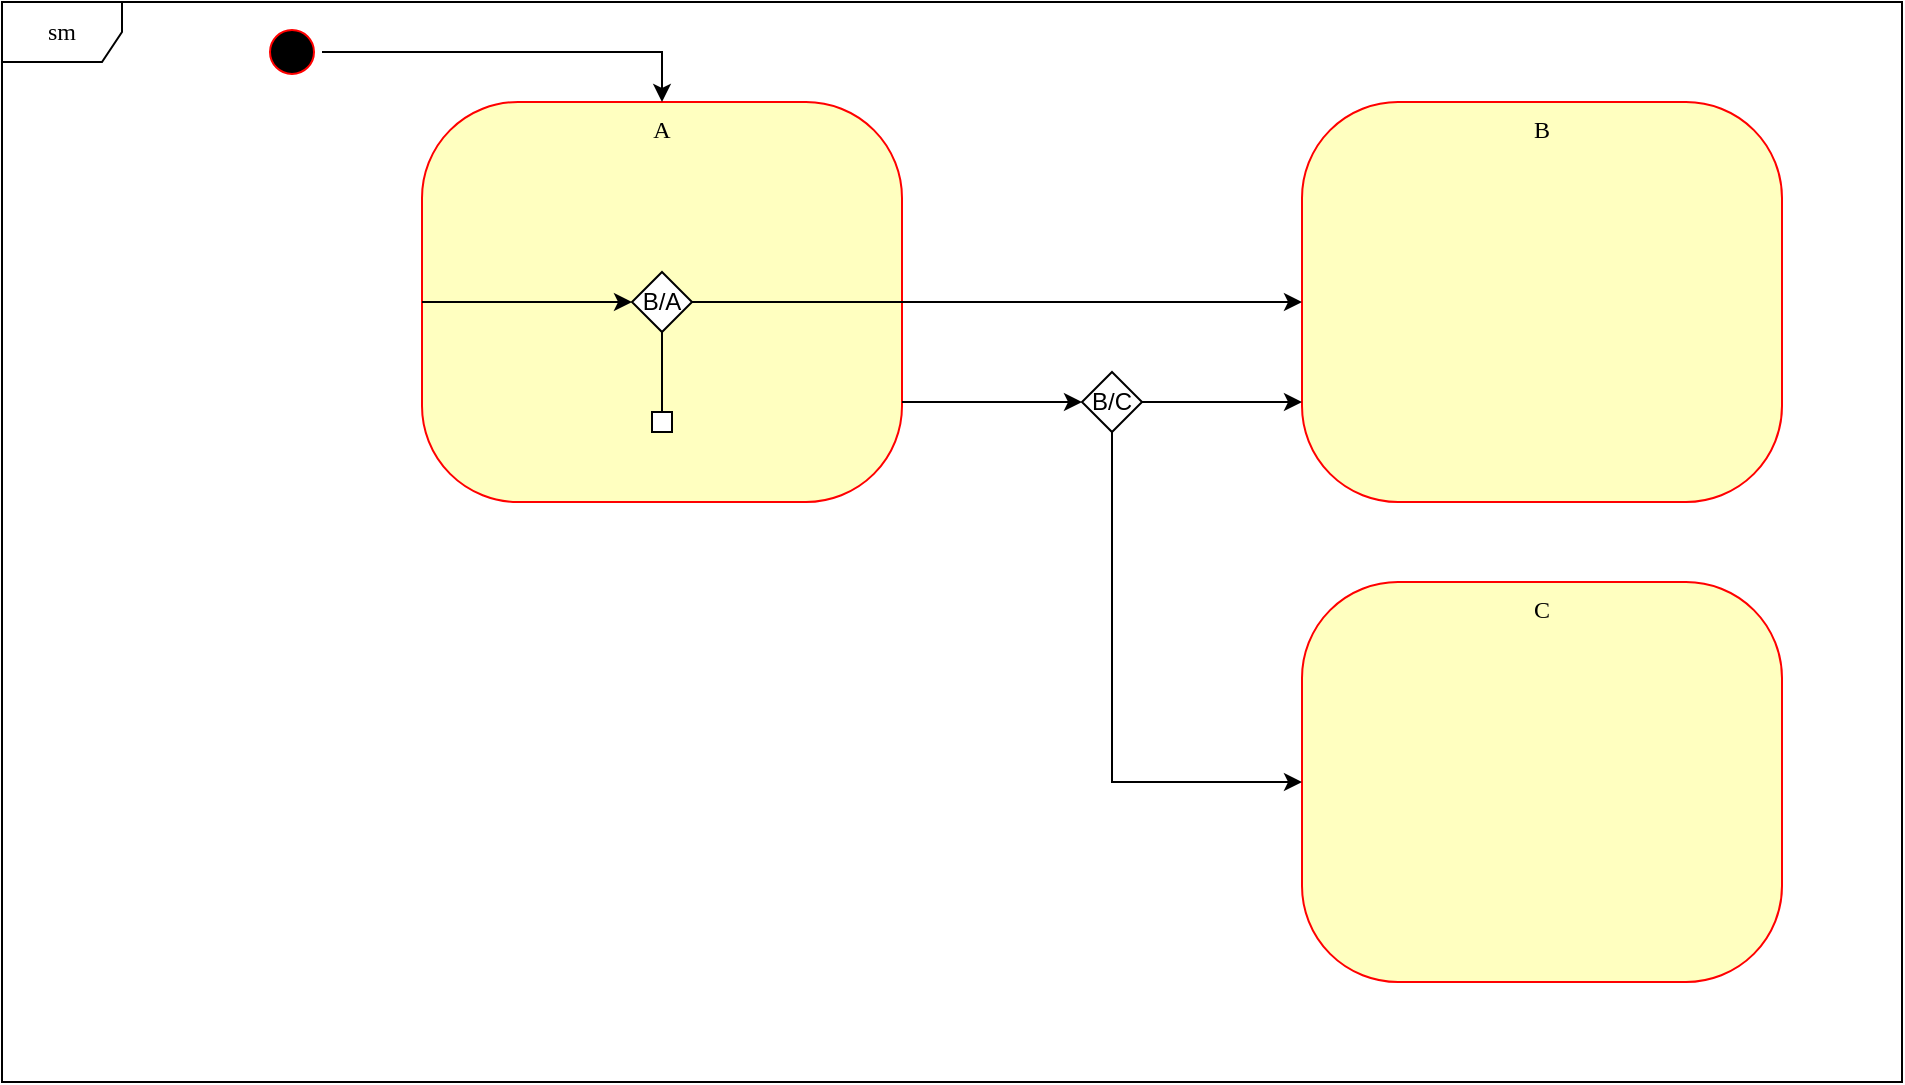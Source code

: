 <mxfile version="20.2.3" type="device"><diagram id="YKBjTKGMOBF2p5uhFZQw" name="choices"><mxGraphModel dx="916" dy="857" grid="1" gridSize="10" guides="1" tooltips="1" connect="1" arrows="1" fold="1" page="1" pageScale="1" pageWidth="850" pageHeight="1100" math="0" shadow="0"><root><mxCell id="0"/><mxCell id="1" parent="0"/><mxCell id="twPTelytEAIwxnEzPvE8-1" value="sm" style="shape=umlFrame;whiteSpace=wrap;html=1;rounded=1;shadow=0;comic=0;labelBackgroundColor=none;strokeWidth=1;fontFamily=Verdana;fontSize=12;align=center;" parent="1" vertex="1"><mxGeometry x="30" y="30" width="950" height="540" as="geometry"/></mxCell><mxCell id="twPTelytEAIwxnEzPvE8-2" value="A" style="rounded=1;whiteSpace=wrap;html=1;arcSize=24;fillColor=#ffffc0;strokeColor=#ff0000;shadow=0;comic=0;labelBackgroundColor=none;fontFamily=Verdana;fontSize=12;fontColor=#000000;align=center;verticalAlign=top;" parent="1" vertex="1"><mxGeometry x="240" y="80" width="240" height="200" as="geometry"/></mxCell><mxCell id="twPTelytEAIwxnEzPvE8-3" value="B" style="rounded=1;whiteSpace=wrap;html=1;arcSize=24;fillColor=#ffffc0;strokeColor=#ff0000;shadow=0;comic=0;labelBackgroundColor=none;fontFamily=Verdana;fontSize=12;fontColor=#000000;align=center;verticalAlign=top;" parent="1" vertex="1"><mxGeometry x="680" y="80" width="240" height="200" as="geometry"/></mxCell><mxCell id="twPTelytEAIwxnEzPvE8-8" style="edgeStyle=orthogonalEdgeStyle;rounded=0;orthogonalLoop=1;jettySize=auto;html=1;" parent="1" source="twPTelytEAIwxnEzPvE8-9" target="twPTelytEAIwxnEzPvE8-2" edge="1"><mxGeometry relative="1" as="geometry"/></mxCell><mxCell id="twPTelytEAIwxnEzPvE8-9" value="" style="ellipse;html=1;shape=startState;fillColor=#000000;strokeColor=#ff0000;rounded=1;shadow=0;comic=0;labelBackgroundColor=none;fontFamily=Verdana;fontSize=12;fontColor=#000000;align=center;direction=south;" parent="1" vertex="1"><mxGeometry x="160" y="40" width="30" height="30" as="geometry"/></mxCell><mxCell id="twPTelytEAIwxnEzPvE8-14" style="rounded=0;orthogonalLoop=1;jettySize=auto;html=1;entryX=0;entryY=0.5;entryDx=0;entryDy=0;exitX=1;exitY=0.75;exitDx=0;exitDy=0;" parent="1" source="twPTelytEAIwxnEzPvE8-2" target="8lL4V4ylc4chIpqy5Nob-2" edge="1"><mxGeometry relative="1" as="geometry"/></mxCell><mxCell id="8lL4V4ylc4chIpqy5Nob-2" value="B/C" style="rhombus;whiteSpace=wrap;html=1;" parent="1" vertex="1"><mxGeometry x="570" y="215" width="30" height="30" as="geometry"/></mxCell><mxCell id="8lL4V4ylc4chIpqy5Nob-5" style="rounded=0;orthogonalLoop=1;jettySize=auto;html=1;exitX=1;exitY=0.5;exitDx=0;exitDy=0;entryX=0;entryY=0.75;entryDx=0;entryDy=0;" parent="1" source="8lL4V4ylc4chIpqy5Nob-2" target="twPTelytEAIwxnEzPvE8-3" edge="1"><mxGeometry relative="1" as="geometry"><mxPoint x="490" y="190" as="sourcePoint"/><mxPoint x="550" y="190" as="targetPoint"/></mxGeometry></mxCell><mxCell id="8lL4V4ylc4chIpqy5Nob-7" value="C" style="rounded=1;whiteSpace=wrap;html=1;arcSize=24;fillColor=#ffffc0;strokeColor=#ff0000;shadow=0;comic=0;labelBackgroundColor=none;fontFamily=Verdana;fontSize=12;fontColor=#000000;align=center;verticalAlign=top;" parent="1" vertex="1"><mxGeometry x="680" y="320" width="240" height="200" as="geometry"/></mxCell><mxCell id="8lL4V4ylc4chIpqy5Nob-8" style="rounded=0;orthogonalLoop=1;jettySize=auto;html=1;exitX=0.5;exitY=1;exitDx=0;exitDy=0;entryX=0;entryY=0.5;entryDx=0;entryDy=0;edgeStyle=orthogonalEdgeStyle;" parent="1" source="8lL4V4ylc4chIpqy5Nob-2" target="8lL4V4ylc4chIpqy5Nob-7" edge="1"><mxGeometry relative="1" as="geometry"><mxPoint x="600" y="190" as="sourcePoint"/><mxPoint x="690" y="190" as="targetPoint"/></mxGeometry></mxCell><mxCell id="8lL4V4ylc4chIpqy5Nob-10" style="rounded=0;orthogonalLoop=1;jettySize=auto;html=1;entryX=0;entryY=0.5;entryDx=0;entryDy=0;exitX=0;exitY=0.5;exitDx=0;exitDy=0;" parent="1" source="twPTelytEAIwxnEzPvE8-2" target="8lL4V4ylc4chIpqy5Nob-11" edge="1"><mxGeometry relative="1" as="geometry"><mxPoint x="240" y="305" as="sourcePoint"/></mxGeometry></mxCell><mxCell id="8lL4V4ylc4chIpqy5Nob-11" value="B/A" style="rhombus;whiteSpace=wrap;html=1;" parent="1" vertex="1"><mxGeometry x="345" y="165" width="30" height="30" as="geometry"/></mxCell><mxCell id="8lL4V4ylc4chIpqy5Nob-12" style="rounded=0;orthogonalLoop=1;jettySize=auto;html=1;exitX=1;exitY=0.5;exitDx=0;exitDy=0;" parent="1" source="8lL4V4ylc4chIpqy5Nob-11" target="twPTelytEAIwxnEzPvE8-3" edge="1"><mxGeometry relative="1" as="geometry"><mxPoint x="270" y="235" as="sourcePoint"/><mxPoint x="460" y="225" as="targetPoint"/></mxGeometry></mxCell><mxCell id="8lL4V4ylc4chIpqy5Nob-13" value="" style="endArrow=none;html=1;rounded=0;entryX=0.5;entryY=1;entryDx=0;entryDy=0;exitX=0.5;exitY=0;exitDx=0;exitDy=0;" parent="1" source="8lL4V4ylc4chIpqy5Nob-14" target="8lL4V4ylc4chIpqy5Nob-11" edge="1"><mxGeometry width="50" height="50" relative="1" as="geometry"><mxPoint x="360" y="230" as="sourcePoint"/><mxPoint x="410" y="320" as="targetPoint"/></mxGeometry></mxCell><mxCell id="8lL4V4ylc4chIpqy5Nob-14" value="" style="whiteSpace=wrap;html=1;aspect=fixed;" parent="1" vertex="1"><mxGeometry x="355" y="235" width="10" height="10" as="geometry"/></mxCell></root></mxGraphModel></diagram></mxfile>